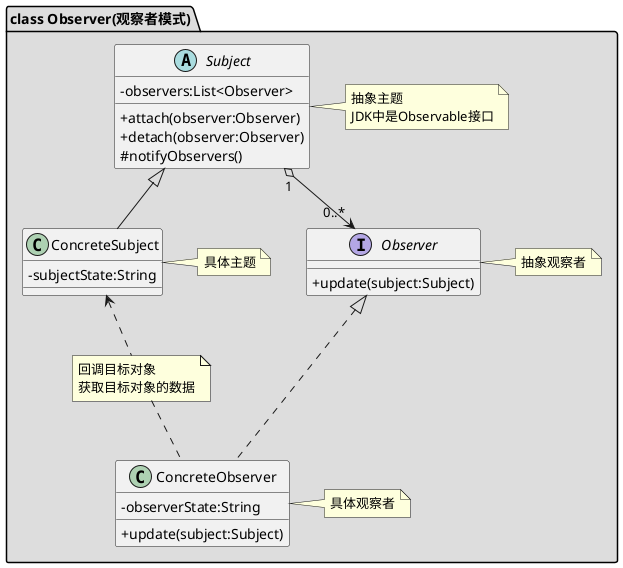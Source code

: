 @startuml
skinparam classAttributeIconSize 0

package "class Observer(观察者模式)" #DDDDDD {
    abstract class Subject
    {
    -observers:List<Observer>
    +attach(observer:Observer)
    +detach(observer:Observer)
    #notifyObservers()
    }
    note right: 抽象主题\nJDK中是Observable接口

    class ConcreteSubject
    {
    -subjectState:String
    }
    note right: 具体主题

    interface Observer
    {
    +update(subject:Subject)
    }
    note right: 抽象观察者

    class ConcreteObserver
    {
    -observerState:String
    +update(subject:Subject)
    }
    note right: 具体观察者

    Subject <|-- ConcreteSubject
    Subject "1" o--> "0..*" Observer
    Observer <|.. ConcreteObserver
    note "回调目标对象\n获取目标对象的数据" as back
    ConcreteSubject <.. back
    back .. ConcreteObserver

}
@enduml
